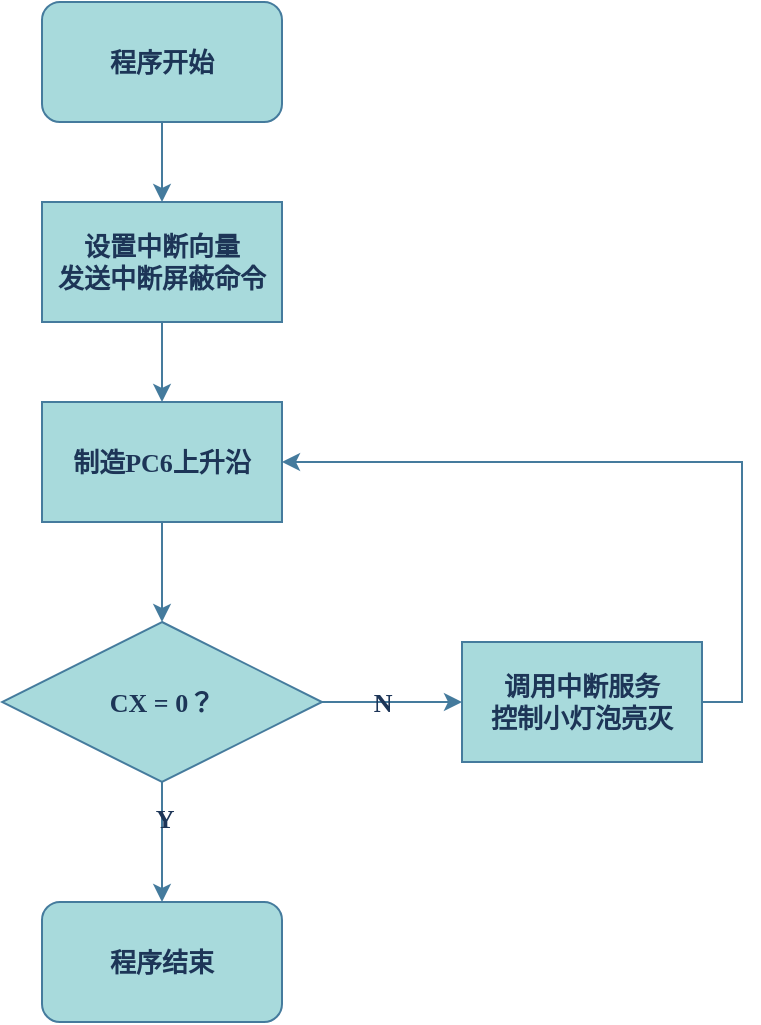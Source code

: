 <mxfile version="22.1.2" type="device">
  <diagram name="第 1 页" id="HxIDcb4IiO5QmENovMV3">
    <mxGraphModel dx="984" dy="649" grid="1" gridSize="10" guides="1" tooltips="1" connect="1" arrows="1" fold="1" page="1" pageScale="1" pageWidth="827" pageHeight="1169" math="0" shadow="0">
      <root>
        <mxCell id="0" />
        <mxCell id="1" parent="0" />
        <mxCell id="Wt5jb8vSi4n3VgaaV5ap-7" style="edgeStyle=orthogonalEdgeStyle;rounded=0;orthogonalLoop=1;jettySize=auto;html=1;exitX=0.5;exitY=1;exitDx=0;exitDy=0;entryX=0.5;entryY=0;entryDx=0;entryDy=0;fontFamily=Times New Roman;fontStyle=1;fontSize=13;labelBackgroundColor=none;strokeColor=#457B9D;fontColor=default;" edge="1" parent="1" source="Wt5jb8vSi4n3VgaaV5ap-1" target="Wt5jb8vSi4n3VgaaV5ap-2">
          <mxGeometry relative="1" as="geometry" />
        </mxCell>
        <mxCell id="Wt5jb8vSi4n3VgaaV5ap-1" value="程序开始" style="rounded=1;whiteSpace=wrap;html=1;fontFamily=Times New Roman;fontStyle=1;fontSize=13;labelBackgroundColor=none;fillColor=#A8DADC;strokeColor=#457B9D;fontColor=#1D3557;" vertex="1" parent="1">
          <mxGeometry x="130" y="40" width="120" height="60" as="geometry" />
        </mxCell>
        <mxCell id="Wt5jb8vSi4n3VgaaV5ap-8" style="edgeStyle=orthogonalEdgeStyle;rounded=0;orthogonalLoop=1;jettySize=auto;html=1;exitX=0.5;exitY=1;exitDx=0;exitDy=0;entryX=0.5;entryY=0;entryDx=0;entryDy=0;fontFamily=Times New Roman;fontStyle=1;fontSize=13;labelBackgroundColor=none;strokeColor=#457B9D;fontColor=default;" edge="1" parent="1" source="Wt5jb8vSi4n3VgaaV5ap-2" target="Wt5jb8vSi4n3VgaaV5ap-3">
          <mxGeometry relative="1" as="geometry" />
        </mxCell>
        <mxCell id="Wt5jb8vSi4n3VgaaV5ap-2" value="设置中断向量&lt;br style=&quot;font-size: 13px;&quot;&gt;发送中断屏蔽命令" style="rounded=0;whiteSpace=wrap;html=1;fontFamily=Times New Roman;fontStyle=1;fontSize=13;labelBackgroundColor=none;fillColor=#A8DADC;strokeColor=#457B9D;fontColor=#1D3557;" vertex="1" parent="1">
          <mxGeometry x="130" y="140" width="120" height="60" as="geometry" />
        </mxCell>
        <mxCell id="Wt5jb8vSi4n3VgaaV5ap-9" style="edgeStyle=orthogonalEdgeStyle;rounded=0;orthogonalLoop=1;jettySize=auto;html=1;exitX=0.5;exitY=1;exitDx=0;exitDy=0;entryX=0.5;entryY=0;entryDx=0;entryDy=0;fontFamily=Times New Roman;fontStyle=1;fontSize=13;labelBackgroundColor=none;strokeColor=#457B9D;fontColor=default;" edge="1" parent="1" source="Wt5jb8vSi4n3VgaaV5ap-3" target="Wt5jb8vSi4n3VgaaV5ap-4">
          <mxGeometry relative="1" as="geometry" />
        </mxCell>
        <mxCell id="Wt5jb8vSi4n3VgaaV5ap-3" value="制造PC6上升沿" style="rounded=0;whiteSpace=wrap;html=1;fontFamily=Times New Roman;fontStyle=1;fontSize=13;labelBackgroundColor=none;fillColor=#A8DADC;strokeColor=#457B9D;fontColor=#1D3557;" vertex="1" parent="1">
          <mxGeometry x="130" y="240" width="120" height="60" as="geometry" />
        </mxCell>
        <mxCell id="Wt5jb8vSi4n3VgaaV5ap-15" style="edgeStyle=orthogonalEdgeStyle;rounded=0;orthogonalLoop=1;jettySize=auto;html=1;entryX=0.5;entryY=0;entryDx=0;entryDy=0;fontFamily=Times New Roman;fontStyle=1;fontSize=13;labelBackgroundColor=none;strokeColor=#457B9D;fontColor=default;" edge="1" parent="1" source="Wt5jb8vSi4n3VgaaV5ap-4" target="Wt5jb8vSi4n3VgaaV5ap-5">
          <mxGeometry relative="1" as="geometry" />
        </mxCell>
        <mxCell id="Wt5jb8vSi4n3VgaaV5ap-19" value="Y" style="edgeLabel;html=1;align=center;verticalAlign=middle;resizable=0;points=[];fontFamily=Times New Roman;fontStyle=1;fontSize=13;labelBackgroundColor=none;fontColor=#1D3557;" vertex="1" connectable="0" parent="Wt5jb8vSi4n3VgaaV5ap-15">
          <mxGeometry x="-0.4" y="1" relative="1" as="geometry">
            <mxPoint as="offset" />
          </mxGeometry>
        </mxCell>
        <mxCell id="Wt5jb8vSi4n3VgaaV5ap-16" style="edgeStyle=orthogonalEdgeStyle;rounded=0;orthogonalLoop=1;jettySize=auto;html=1;entryX=0;entryY=0.5;entryDx=0;entryDy=0;fontFamily=Times New Roman;fontStyle=1;fontSize=13;labelBackgroundColor=none;strokeColor=#457B9D;fontColor=default;" edge="1" parent="1" source="Wt5jb8vSi4n3VgaaV5ap-4" target="Wt5jb8vSi4n3VgaaV5ap-6">
          <mxGeometry relative="1" as="geometry" />
        </mxCell>
        <mxCell id="Wt5jb8vSi4n3VgaaV5ap-18" value="N" style="edgeLabel;html=1;align=center;verticalAlign=middle;resizable=0;points=[];fontFamily=Times New Roman;fontStyle=1;fontSize=13;labelBackgroundColor=none;fontColor=#1D3557;" vertex="1" connectable="0" parent="Wt5jb8vSi4n3VgaaV5ap-16">
          <mxGeometry x="-0.143" relative="1" as="geometry">
            <mxPoint as="offset" />
          </mxGeometry>
        </mxCell>
        <mxCell id="Wt5jb8vSi4n3VgaaV5ap-4" value="CX = 0？" style="rhombus;whiteSpace=wrap;html=1;fontFamily=Times New Roman;fontStyle=1;fontSize=13;labelBackgroundColor=none;fillColor=#A8DADC;strokeColor=#457B9D;fontColor=#1D3557;" vertex="1" parent="1">
          <mxGeometry x="110" y="350" width="160" height="80" as="geometry" />
        </mxCell>
        <mxCell id="Wt5jb8vSi4n3VgaaV5ap-5" value="程序结束" style="rounded=1;whiteSpace=wrap;html=1;fontFamily=Times New Roman;fontStyle=1;fontSize=13;labelBackgroundColor=none;fillColor=#A8DADC;strokeColor=#457B9D;fontColor=#1D3557;" vertex="1" parent="1">
          <mxGeometry x="130" y="490" width="120" height="60" as="geometry" />
        </mxCell>
        <mxCell id="Wt5jb8vSi4n3VgaaV5ap-17" style="edgeStyle=orthogonalEdgeStyle;rounded=0;orthogonalLoop=1;jettySize=auto;html=1;exitX=1;exitY=0.5;exitDx=0;exitDy=0;entryX=1;entryY=0.5;entryDx=0;entryDy=0;fontFamily=Times New Roman;fontStyle=1;fontSize=13;labelBackgroundColor=none;strokeColor=#457B9D;fontColor=default;" edge="1" parent="1" source="Wt5jb8vSi4n3VgaaV5ap-6" target="Wt5jb8vSi4n3VgaaV5ap-3">
          <mxGeometry relative="1" as="geometry" />
        </mxCell>
        <mxCell id="Wt5jb8vSi4n3VgaaV5ap-6" value="调用中断服务&lt;br style=&quot;font-size: 13px;&quot;&gt;控制小灯泡亮灭" style="rounded=0;whiteSpace=wrap;html=1;fontFamily=Times New Roman;fontStyle=1;fontSize=13;labelBackgroundColor=none;fillColor=#A8DADC;strokeColor=#457B9D;fontColor=#1D3557;" vertex="1" parent="1">
          <mxGeometry x="340" y="360" width="120" height="60" as="geometry" />
        </mxCell>
      </root>
    </mxGraphModel>
  </diagram>
</mxfile>
